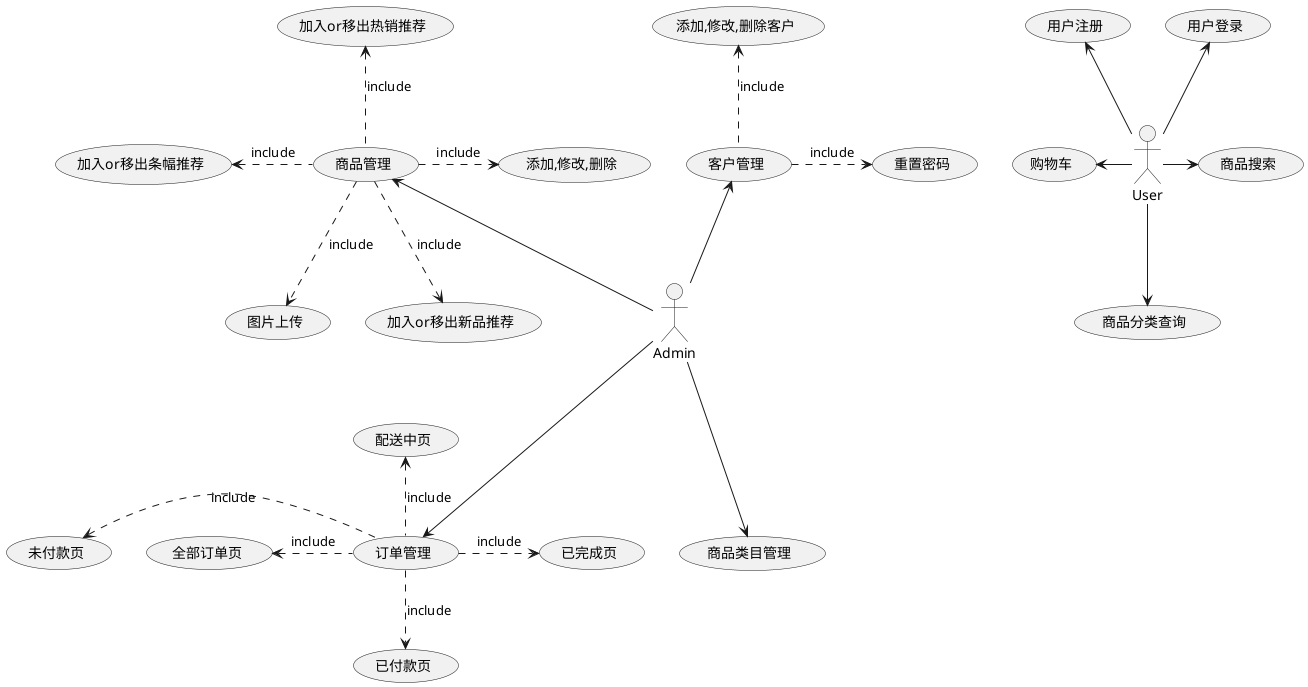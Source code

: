@startuml
'https://plantuml.com/use-case-diagram

User -up-> (用户登录)
User -up-> (用户注册)
User -left-> (购物车)
User -down-> (商品分类查询)
User -> (商品搜索)

Admin -up-> (客户管理)
Admin -up-> (商品管理)
Admin ---> (订单管理)
Admin ---> (商品类目管理)
(客户管理) .up.> (添加,修改,删除客户):include
(客户管理) .> (重置密码):include
(商品管理) .> (添加,修改,删除):include
(商品管理) .down.> (图片上传):include
(商品管理) .left.> (加入or移出条幅推荐):include
(商品管理) .up.> (加入or移出热销推荐):include
(商品管理) .down.> (加入or移出新品推荐):include
(订单管理) .left.> (全部订单页):include
(订单管理) .left.> (未付款页):include
(订单管理) .down.> (已付款页):include
(订单管理) .up.> (配送中页):include
(订单管理) .> (已完成页):include


@enduml